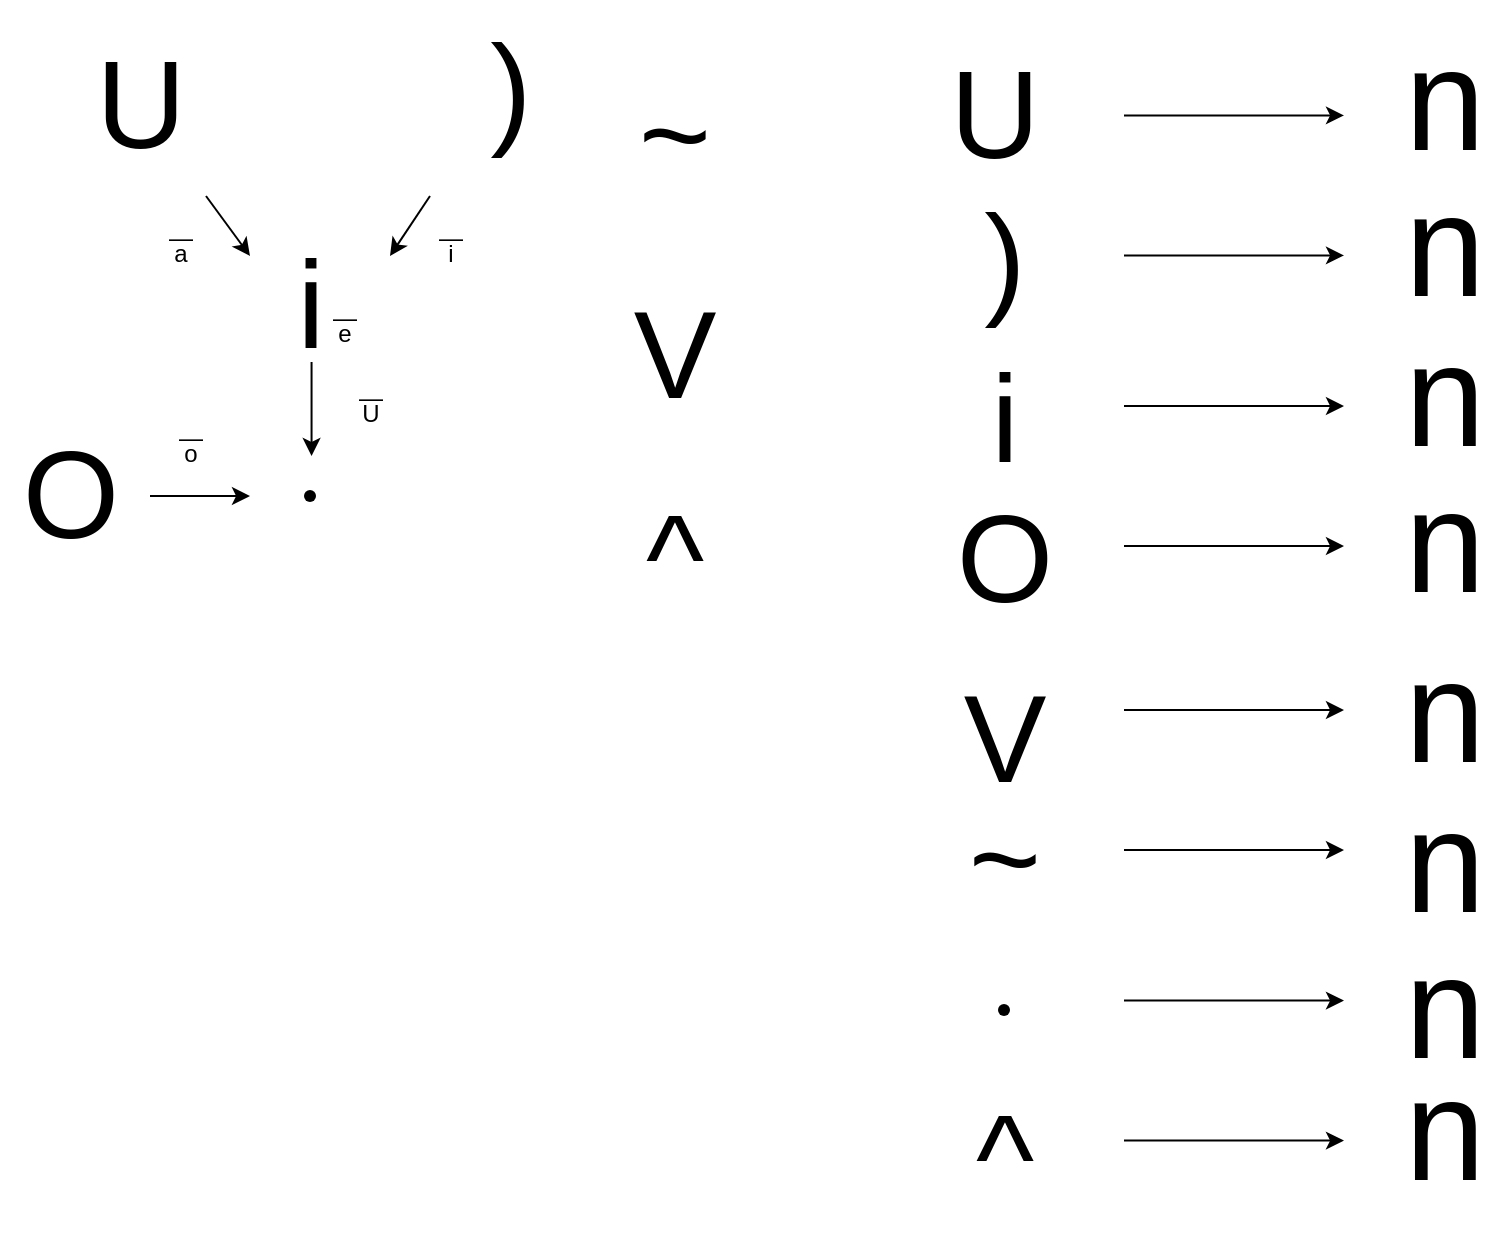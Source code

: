 <mxfile version="21.6.8" type="device">
  <diagram name="Page-1" id="bwK0UIZFsj0zf2Y36u-I">
    <mxGraphModel dx="776" dy="549" grid="1" gridSize="10" guides="1" tooltips="1" connect="1" arrows="1" fold="1" page="1" pageScale="1" pageWidth="800" pageHeight="800" math="0" shadow="0">
      <root>
        <mxCell id="0" />
        <mxCell id="1" parent="0" />
        <mxCell id="UjoNsz7D0VpmcB1TbgiO-28" value="i" style="text;html=1;align=center;verticalAlign=middle;resizable=0;points=[];autosize=1;strokeColor=none;fillColor=none;fontSize=62;" parent="1" vertex="1">
          <mxGeometry x="158" y="148" width="40" height="90" as="geometry" />
        </mxCell>
        <mxCell id="UjoNsz7D0VpmcB1TbgiO-29" value="U" style="text;html=1;align=center;verticalAlign=middle;resizable=0;points=[];autosize=1;strokeColor=none;fillColor=none;fontSize=62;" parent="1" vertex="1">
          <mxGeometry x="58" y="48" width="70" height="90" as="geometry" />
        </mxCell>
        <mxCell id="UjoNsz7D0VpmcB1TbgiO-30" value=")" style="text;html=1;align=center;verticalAlign=middle;resizable=0;points=[];autosize=1;strokeColor=none;fillColor=none;fontSize=62;" parent="1" vertex="1">
          <mxGeometry x="258" y="40" width="40" height="90" as="geometry" />
        </mxCell>
        <mxCell id="UjoNsz7D0VpmcB1TbgiO-31" value="O" style="text;html=1;align=center;verticalAlign=middle;resizable=0;points=[];autosize=1;strokeColor=none;fillColor=none;fontSize=62;" parent="1" vertex="1">
          <mxGeometry x="23" y="243" width="70" height="90" as="geometry" />
        </mxCell>
        <mxCell id="UjoNsz7D0VpmcB1TbgiO-32" value="V" style="text;html=1;align=center;verticalAlign=middle;resizable=0;points=[];autosize=1;strokeColor=none;fillColor=none;fontSize=62;" parent="1" vertex="1">
          <mxGeometry x="330" y="173" width="60" height="90" as="geometry" />
        </mxCell>
        <mxCell id="UjoNsz7D0VpmcB1TbgiO-33" value="~" style="text;html=1;align=center;verticalAlign=middle;resizable=0;points=[];autosize=1;strokeColor=none;fillColor=none;fontSize=62;" parent="1" vertex="1">
          <mxGeometry x="330" y="63" width="60" height="90" as="geometry" />
        </mxCell>
        <mxCell id="UjoNsz7D0VpmcB1TbgiO-34" value="" style="endArrow=classic;html=1;rounded=0;" parent="1" source="UjoNsz7D0VpmcB1TbgiO-29" edge="1">
          <mxGeometry width="50" height="50" relative="1" as="geometry">
            <mxPoint x="118" y="148" as="sourcePoint" />
            <mxPoint x="148" y="168" as="targetPoint" />
          </mxGeometry>
        </mxCell>
        <mxCell id="UjoNsz7D0VpmcB1TbgiO-35" value="" style="shape=waypoint;sketch=0;size=6;pointerEvents=1;points=[];fillColor=none;resizable=0;rotatable=0;perimeter=centerPerimeter;snapToPoint=1;fontSize=27;" parent="1" vertex="1">
          <mxGeometry x="168" y="278" width="20" height="20" as="geometry" />
        </mxCell>
        <mxCell id="UjoNsz7D0VpmcB1TbgiO-36" value="&lt;p style=&quot;line-height: 60%;&quot;&gt;—&lt;br&gt;a&lt;/p&gt;" style="text;html=1;align=center;verticalAlign=middle;resizable=0;points=[];autosize=1;strokeColor=none;fillColor=none;" parent="1" vertex="1">
          <mxGeometry x="93" y="138" width="40" height="50" as="geometry" />
        </mxCell>
        <mxCell id="UjoNsz7D0VpmcB1TbgiO-37" value="&lt;p style=&quot;line-height: 60%;&quot;&gt;—&lt;br&gt;i&lt;/p&gt;" style="text;html=1;align=center;verticalAlign=middle;resizable=0;points=[];autosize=1;strokeColor=none;fillColor=none;" parent="1" vertex="1">
          <mxGeometry x="228" y="138" width="40" height="50" as="geometry" />
        </mxCell>
        <mxCell id="UjoNsz7D0VpmcB1TbgiO-38" value="" style="endArrow=classic;html=1;rounded=0;" parent="1" edge="1">
          <mxGeometry width="50" height="50" relative="1" as="geometry">
            <mxPoint x="238" y="138" as="sourcePoint" />
            <mxPoint x="218" y="168" as="targetPoint" />
          </mxGeometry>
        </mxCell>
        <mxCell id="UjoNsz7D0VpmcB1TbgiO-39" value="" style="endArrow=classic;html=1;rounded=0;" parent="1" edge="1">
          <mxGeometry width="50" height="50" relative="1" as="geometry">
            <mxPoint x="178.78" y="221" as="sourcePoint" />
            <mxPoint x="178.78" y="268" as="targetPoint" />
          </mxGeometry>
        </mxCell>
        <mxCell id="UjoNsz7D0VpmcB1TbgiO-40" value="&lt;p style=&quot;line-height: 60%;&quot;&gt;—&lt;br&gt;U&lt;/p&gt;" style="text;html=1;align=center;verticalAlign=middle;resizable=0;points=[];autosize=1;strokeColor=none;fillColor=none;" parent="1" vertex="1">
          <mxGeometry x="188" y="218" width="40" height="50" as="geometry" />
        </mxCell>
        <mxCell id="UjoNsz7D0VpmcB1TbgiO-41" value="" style="endArrow=classic;html=1;rounded=0;" parent="1" edge="1">
          <mxGeometry width="50" height="50" relative="1" as="geometry">
            <mxPoint x="98" y="288" as="sourcePoint" />
            <mxPoint x="148" y="288" as="targetPoint" />
          </mxGeometry>
        </mxCell>
        <mxCell id="UjoNsz7D0VpmcB1TbgiO-42" value="&lt;p style=&quot;line-height: 60%;&quot;&gt;—&lt;br&gt;o&lt;/p&gt;" style="text;html=1;align=center;verticalAlign=middle;resizable=0;points=[];autosize=1;strokeColor=none;fillColor=none;" parent="1" vertex="1">
          <mxGeometry x="98" y="238" width="40" height="50" as="geometry" />
        </mxCell>
        <mxCell id="5B0sNMSIDLG1Z4UpjkS7-1" value="&lt;p style=&quot;line-height: 60%;&quot;&gt;—&lt;br&gt;e&lt;/p&gt;" style="text;html=1;align=center;verticalAlign=middle;resizable=0;points=[];autosize=1;strokeColor=none;fillColor=none;" parent="1" vertex="1">
          <mxGeometry x="175" y="178" width="40" height="50" as="geometry" />
        </mxCell>
        <mxCell id="X6adg0pOkJI6-cHAakOM-1" value="i" style="text;html=1;align=center;verticalAlign=middle;resizable=0;points=[];autosize=1;strokeColor=none;fillColor=none;fontSize=62;" vertex="1" parent="1">
          <mxGeometry x="505" y="205" width="40" height="90" as="geometry" />
        </mxCell>
        <mxCell id="X6adg0pOkJI6-cHAakOM-2" value="U" style="text;html=1;align=center;verticalAlign=middle;resizable=0;points=[];autosize=1;strokeColor=none;fillColor=none;fontSize=62;" vertex="1" parent="1">
          <mxGeometry x="485" y="53" width="70" height="90" as="geometry" />
        </mxCell>
        <mxCell id="X6adg0pOkJI6-cHAakOM-3" value=")" style="text;html=1;align=center;verticalAlign=middle;resizable=0;points=[];autosize=1;strokeColor=none;fillColor=none;fontSize=62;" vertex="1" parent="1">
          <mxGeometry x="505" y="125" width="40" height="90" as="geometry" />
        </mxCell>
        <mxCell id="X6adg0pOkJI6-cHAakOM-4" value="O" style="text;html=1;align=center;verticalAlign=middle;resizable=0;points=[];autosize=1;strokeColor=none;fillColor=none;fontSize=62;" vertex="1" parent="1">
          <mxGeometry x="490" y="275" width="70" height="90" as="geometry" />
        </mxCell>
        <mxCell id="X6adg0pOkJI6-cHAakOM-15" value="V" style="text;html=1;align=center;verticalAlign=middle;resizable=0;points=[];autosize=1;strokeColor=none;fillColor=none;fontSize=62;" vertex="1" parent="1">
          <mxGeometry x="495" y="365" width="60" height="90" as="geometry" />
        </mxCell>
        <mxCell id="X6adg0pOkJI6-cHAakOM-16" value="~" style="text;html=1;align=center;verticalAlign=middle;resizable=0;points=[];autosize=1;strokeColor=none;fillColor=none;fontSize=62;" vertex="1" parent="1">
          <mxGeometry x="495" y="425" width="60" height="90" as="geometry" />
        </mxCell>
        <mxCell id="X6adg0pOkJI6-cHAakOM-17" value="" style="shape=waypoint;sketch=0;size=6;pointerEvents=1;points=[];fillColor=none;resizable=0;rotatable=0;perimeter=centerPerimeter;snapToPoint=1;fontSize=27;" vertex="1" parent="1">
          <mxGeometry x="515" y="535" width="20" height="20" as="geometry" />
        </mxCell>
        <mxCell id="X6adg0pOkJI6-cHAakOM-24" value="" style="endArrow=classic;html=1;rounded=0;" edge="1" parent="1">
          <mxGeometry width="50" height="50" relative="1" as="geometry">
            <mxPoint x="585" y="97.69" as="sourcePoint" />
            <mxPoint x="695" y="97.69" as="targetPoint" />
          </mxGeometry>
        </mxCell>
        <mxCell id="X6adg0pOkJI6-cHAakOM-25" value="" style="endArrow=classic;html=1;rounded=0;" edge="1" parent="1">
          <mxGeometry width="50" height="50" relative="1" as="geometry">
            <mxPoint x="585" y="167.69" as="sourcePoint" />
            <mxPoint x="695" y="167.69" as="targetPoint" />
          </mxGeometry>
        </mxCell>
        <mxCell id="X6adg0pOkJI6-cHAakOM-26" value="" style="endArrow=classic;html=1;rounded=0;" edge="1" parent="1">
          <mxGeometry width="50" height="50" relative="1" as="geometry">
            <mxPoint x="585" y="243" as="sourcePoint" />
            <mxPoint x="695" y="243" as="targetPoint" />
          </mxGeometry>
        </mxCell>
        <mxCell id="X6adg0pOkJI6-cHAakOM-27" value="" style="endArrow=classic;html=1;rounded=0;" edge="1" parent="1">
          <mxGeometry width="50" height="50" relative="1" as="geometry">
            <mxPoint x="585" y="313" as="sourcePoint" />
            <mxPoint x="695" y="313" as="targetPoint" />
          </mxGeometry>
        </mxCell>
        <mxCell id="X6adg0pOkJI6-cHAakOM-28" value="" style="endArrow=classic;html=1;rounded=0;" edge="1" parent="1">
          <mxGeometry width="50" height="50" relative="1" as="geometry">
            <mxPoint x="585" y="395" as="sourcePoint" />
            <mxPoint x="695" y="395" as="targetPoint" />
          </mxGeometry>
        </mxCell>
        <mxCell id="X6adg0pOkJI6-cHAakOM-29" value="" style="endArrow=classic;html=1;rounded=0;" edge="1" parent="1">
          <mxGeometry width="50" height="50" relative="1" as="geometry">
            <mxPoint x="585" y="465" as="sourcePoint" />
            <mxPoint x="695" y="465" as="targetPoint" />
          </mxGeometry>
        </mxCell>
        <mxCell id="X6adg0pOkJI6-cHAakOM-30" value="" style="endArrow=classic;html=1;rounded=0;" edge="1" parent="1">
          <mxGeometry width="50" height="50" relative="1" as="geometry">
            <mxPoint x="585" y="540.31" as="sourcePoint" />
            <mxPoint x="695" y="540.31" as="targetPoint" />
          </mxGeometry>
        </mxCell>
        <mxCell id="X6adg0pOkJI6-cHAakOM-31" value="" style="endArrow=classic;html=1;rounded=0;" edge="1" parent="1">
          <mxGeometry width="50" height="50" relative="1" as="geometry">
            <mxPoint x="585" y="610.31" as="sourcePoint" />
            <mxPoint x="695" y="610.31" as="targetPoint" />
          </mxGeometry>
        </mxCell>
        <mxCell id="X6adg0pOkJI6-cHAakOM-32" value="^" style="text;html=1;align=center;verticalAlign=middle;resizable=0;points=[];autosize=1;strokeColor=none;fillColor=none;fontSize=62;" vertex="1" parent="1">
          <mxGeometry x="335" y="275" width="50" height="90" as="geometry" />
        </mxCell>
        <mxCell id="X6adg0pOkJI6-cHAakOM-33" value="^" style="text;html=1;align=center;verticalAlign=middle;resizable=0;points=[];autosize=1;strokeColor=none;fillColor=none;fontSize=62;" vertex="1" parent="1">
          <mxGeometry x="500" y="575" width="50" height="90" as="geometry" />
        </mxCell>
        <mxCell id="X6adg0pOkJI6-cHAakOM-34" value="n" style="text;html=1;align=center;verticalAlign=middle;resizable=0;points=[];autosize=1;strokeColor=none;fillColor=none;fontSize=72;" vertex="1" parent="1">
          <mxGeometry x="715" y="40" width="60" height="100" as="geometry" />
        </mxCell>
        <mxCell id="X6adg0pOkJI6-cHAakOM-35" value="n" style="text;html=1;align=center;verticalAlign=middle;resizable=0;points=[];autosize=1;strokeColor=none;fillColor=none;fontSize=72;" vertex="1" parent="1">
          <mxGeometry x="715" y="113" width="60" height="100" as="geometry" />
        </mxCell>
        <mxCell id="X6adg0pOkJI6-cHAakOM-36" value="n" style="text;html=1;align=center;verticalAlign=middle;resizable=0;points=[];autosize=1;strokeColor=none;fillColor=none;fontSize=72;" vertex="1" parent="1">
          <mxGeometry x="715" y="188" width="60" height="100" as="geometry" />
        </mxCell>
        <mxCell id="X6adg0pOkJI6-cHAakOM-37" value="n" style="text;html=1;align=center;verticalAlign=middle;resizable=0;points=[];autosize=1;strokeColor=none;fillColor=none;fontSize=72;" vertex="1" parent="1">
          <mxGeometry x="715" y="261" width="60" height="100" as="geometry" />
        </mxCell>
        <mxCell id="X6adg0pOkJI6-cHAakOM-38" value="n" style="text;html=1;align=center;verticalAlign=middle;resizable=0;points=[];autosize=1;strokeColor=none;fillColor=none;fontSize=72;" vertex="1" parent="1">
          <mxGeometry x="715" y="346" width="60" height="100" as="geometry" />
        </mxCell>
        <mxCell id="X6adg0pOkJI6-cHAakOM-39" value="n" style="text;html=1;align=center;verticalAlign=middle;resizable=0;points=[];autosize=1;strokeColor=none;fillColor=none;fontSize=72;" vertex="1" parent="1">
          <mxGeometry x="715" y="421" width="60" height="100" as="geometry" />
        </mxCell>
        <mxCell id="X6adg0pOkJI6-cHAakOM-40" value="n" style="text;html=1;align=center;verticalAlign=middle;resizable=0;points=[];autosize=1;strokeColor=none;fillColor=none;fontSize=72;" vertex="1" parent="1">
          <mxGeometry x="715" y="494" width="60" height="100" as="geometry" />
        </mxCell>
        <mxCell id="X6adg0pOkJI6-cHAakOM-41" value="n" style="text;html=1;align=center;verticalAlign=middle;resizable=0;points=[];autosize=1;strokeColor=none;fillColor=none;fontSize=72;" vertex="1" parent="1">
          <mxGeometry x="715" y="555" width="60" height="100" as="geometry" />
        </mxCell>
      </root>
    </mxGraphModel>
  </diagram>
</mxfile>

